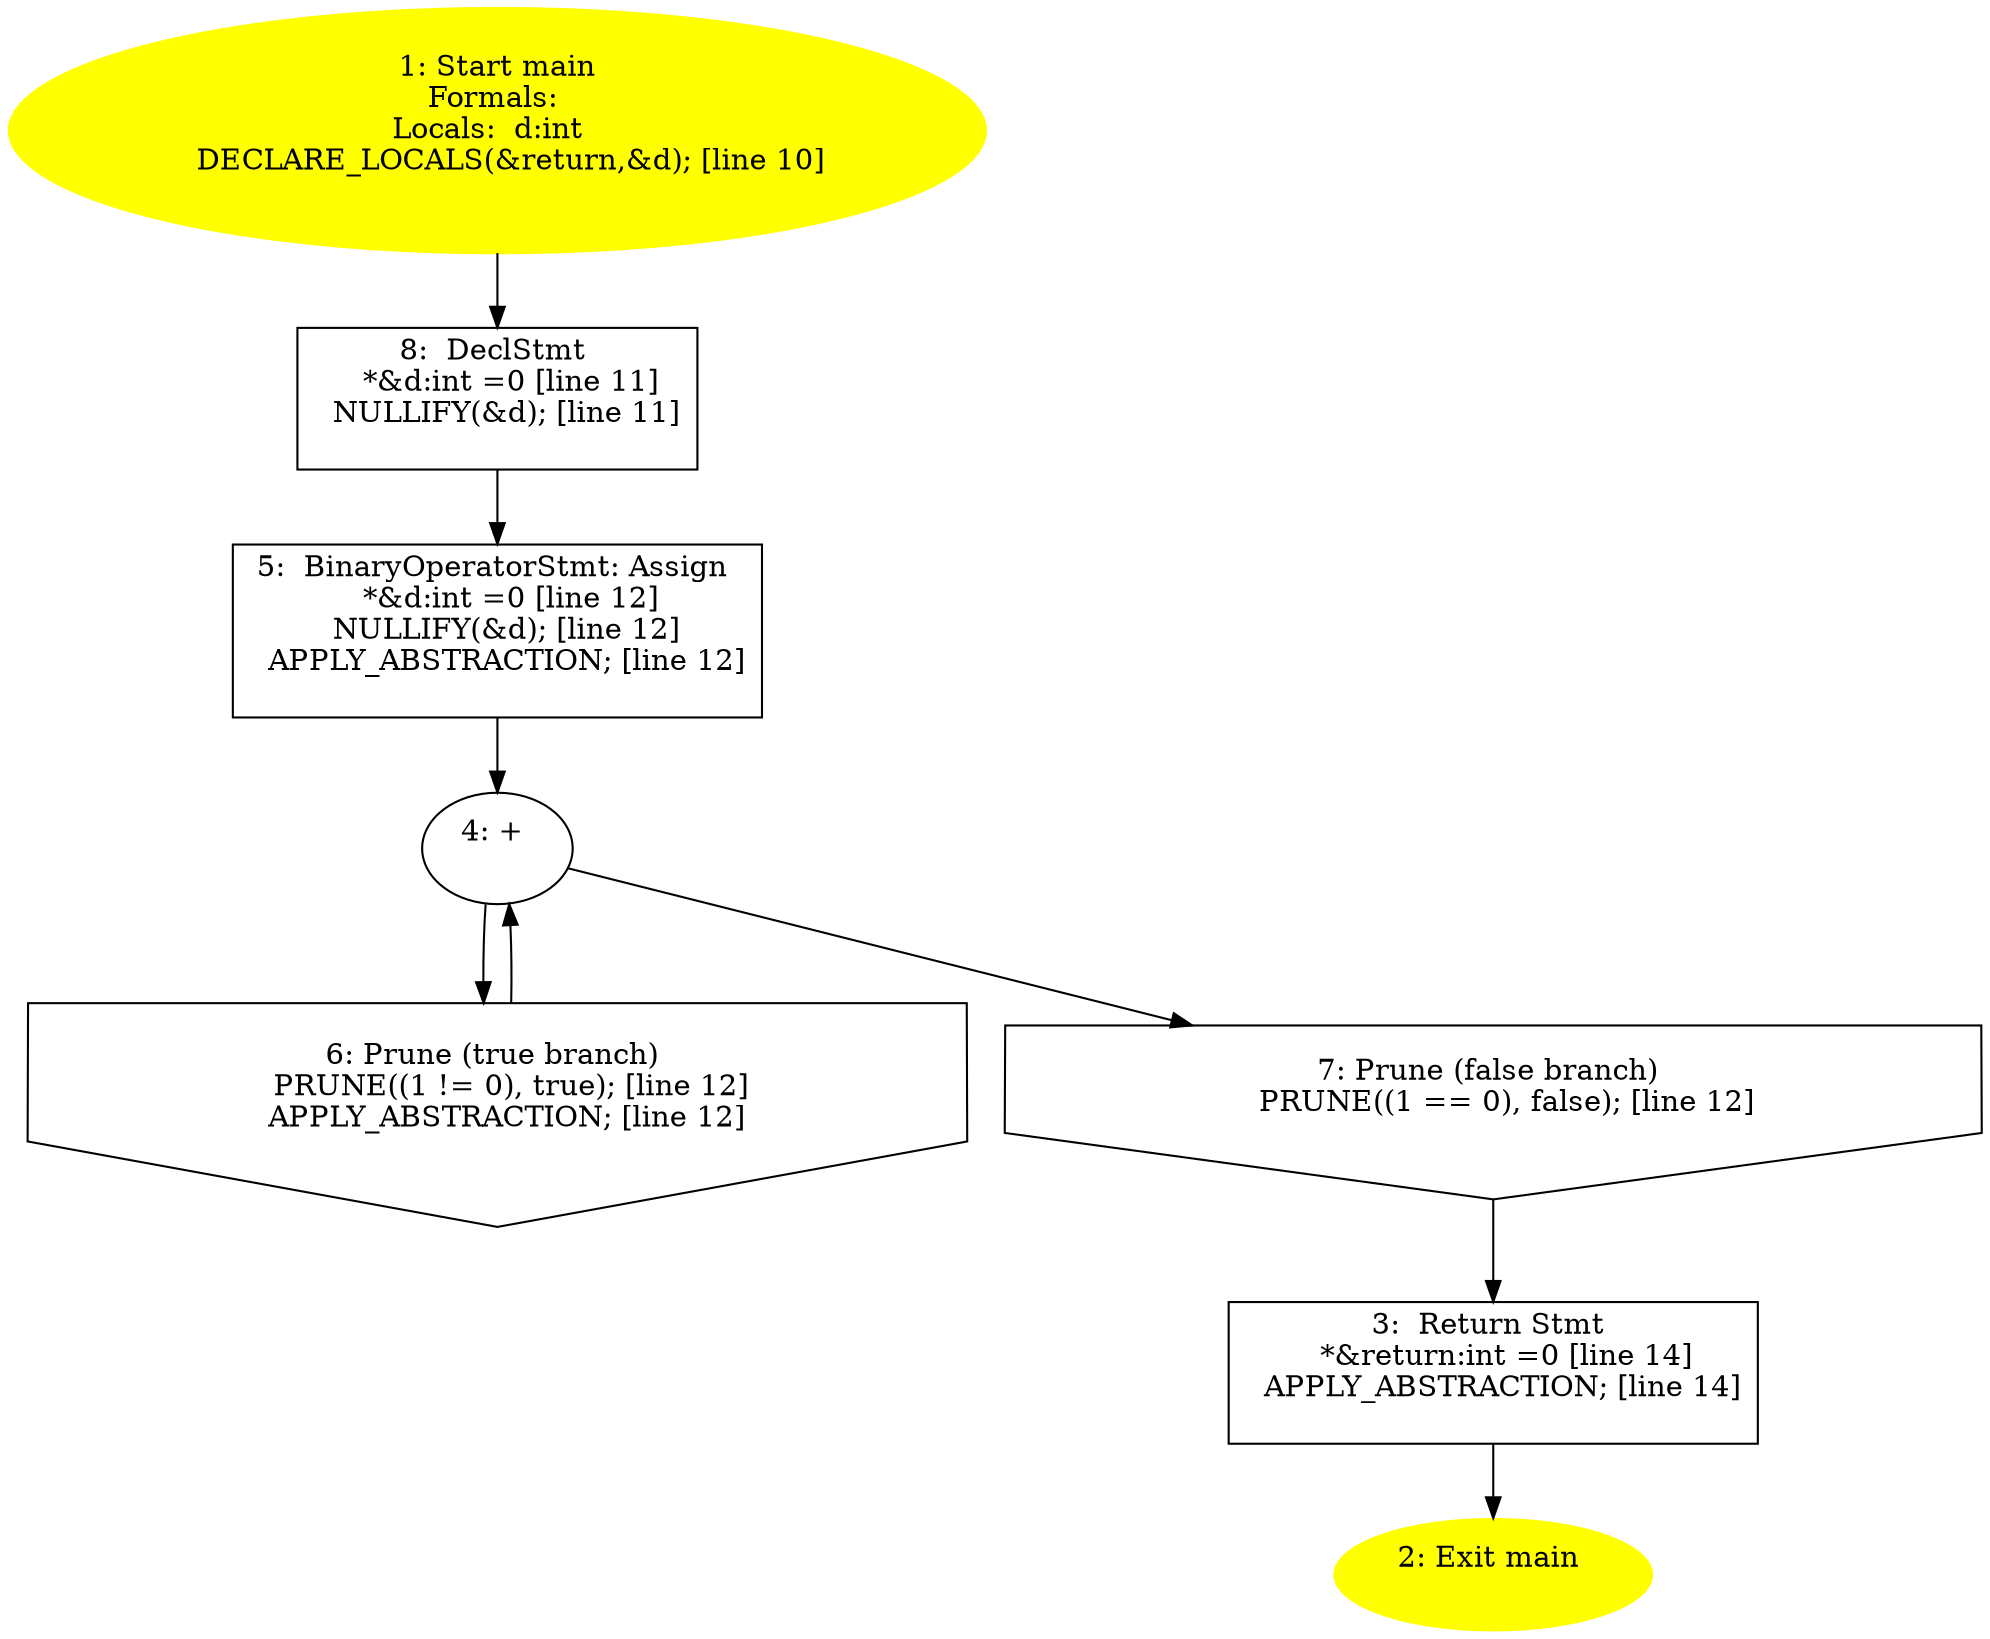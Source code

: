 digraph iCFG {
8 [label="8:  DeclStmt \n   *&d:int =0 [line 11]\n  NULLIFY(&d); [line 11]\n " shape="box"]
	

	 8 -> 5 ;
7 [label="7: Prune (false branch) \n   PRUNE((1 == 0), false); [line 12]\n " shape="invhouse"]
	

	 7 -> 3 ;
6 [label="6: Prune (true branch) \n   PRUNE((1 != 0), true); [line 12]\n  APPLY_ABSTRACTION; [line 12]\n " shape="invhouse"]
	

	 6 -> 4 ;
5 [label="5:  BinaryOperatorStmt: Assign \n   *&d:int =0 [line 12]\n  NULLIFY(&d); [line 12]\n  APPLY_ABSTRACTION; [line 12]\n " shape="box"]
	

	 5 -> 4 ;
4 [label="4: + \n  " ]
	

	 4 -> 6 ;
	 4 -> 7 ;
3 [label="3:  Return Stmt \n   *&return:int =0 [line 14]\n  APPLY_ABSTRACTION; [line 14]\n " shape="box"]
	

	 3 -> 2 ;
2 [label="2: Exit main \n  " color=yellow style=filled]
	

1 [label="1: Start main\nFormals: \nLocals:  d:int  \n   DECLARE_LOCALS(&return,&d); [line 10]\n " color=yellow style=filled]
	

	 1 -> 8 ;
}
